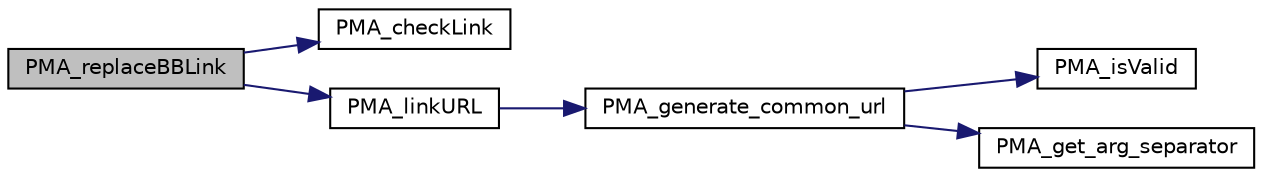 digraph G
{
  edge [fontname="Helvetica",fontsize="10",labelfontname="Helvetica",labelfontsize="10"];
  node [fontname="Helvetica",fontsize="10",shape=record];
  rankdir="LR";
  Node1 [label="PMA_replaceBBLink",height=0.2,width=0.4,color="black", fillcolor="grey75", style="filled" fontcolor="black"];
  Node1 -> Node2 [color="midnightblue",fontsize="10",style="solid",fontname="Helvetica"];
  Node2 [label="PMA_checkLink",height=0.2,width=0.4,color="black", fillcolor="white", style="filled",URL="$sanitizing_8lib_8php.html#a450dabd1eb42ff4f78414cc119b735a0",tooltip="Checks whether given link is valid."];
  Node1 -> Node3 [color="midnightblue",fontsize="10",style="solid",fontname="Helvetica"];
  Node3 [label="PMA_linkURL",height=0.2,width=0.4,color="black", fillcolor="white", style="filled",URL="$core_8lib_8php.html#a9bbc563e958307413cd9a83f70ff2590",tooltip="Returns link to (possibly) external site using defined redirector."];
  Node3 -> Node4 [color="midnightblue",fontsize="10",style="solid",fontname="Helvetica"];
  Node4 [label="PMA_generate_common_url",height=0.2,width=0.4,color="black", fillcolor="white", style="filled",URL="$url__generating_8lib_8php.html#ad5c0cfef7cb600a158a1ef5fa321a094",tooltip="Generates text with URL parameters."];
  Node4 -> Node5 [color="midnightblue",fontsize="10",style="solid",fontname="Helvetica"];
  Node5 [label="PMA_isValid",height=0.2,width=0.4,color="black", fillcolor="white", style="filled",URL="$core_8lib_8php.html#a1b8fd01cdfbdfaac35e692fcdaaad700",tooltip="checks given $var against $type or $compare"];
  Node4 -> Node6 [color="midnightblue",fontsize="10",style="solid",fontname="Helvetica"];
  Node6 [label="PMA_get_arg_separator",height=0.2,width=0.4,color="black", fillcolor="white", style="filled",URL="$url__generating_8lib_8php.html#a4ba0b6653c22a19615683ab743c1b4e1",tooltip="Returns url separator."];
}

